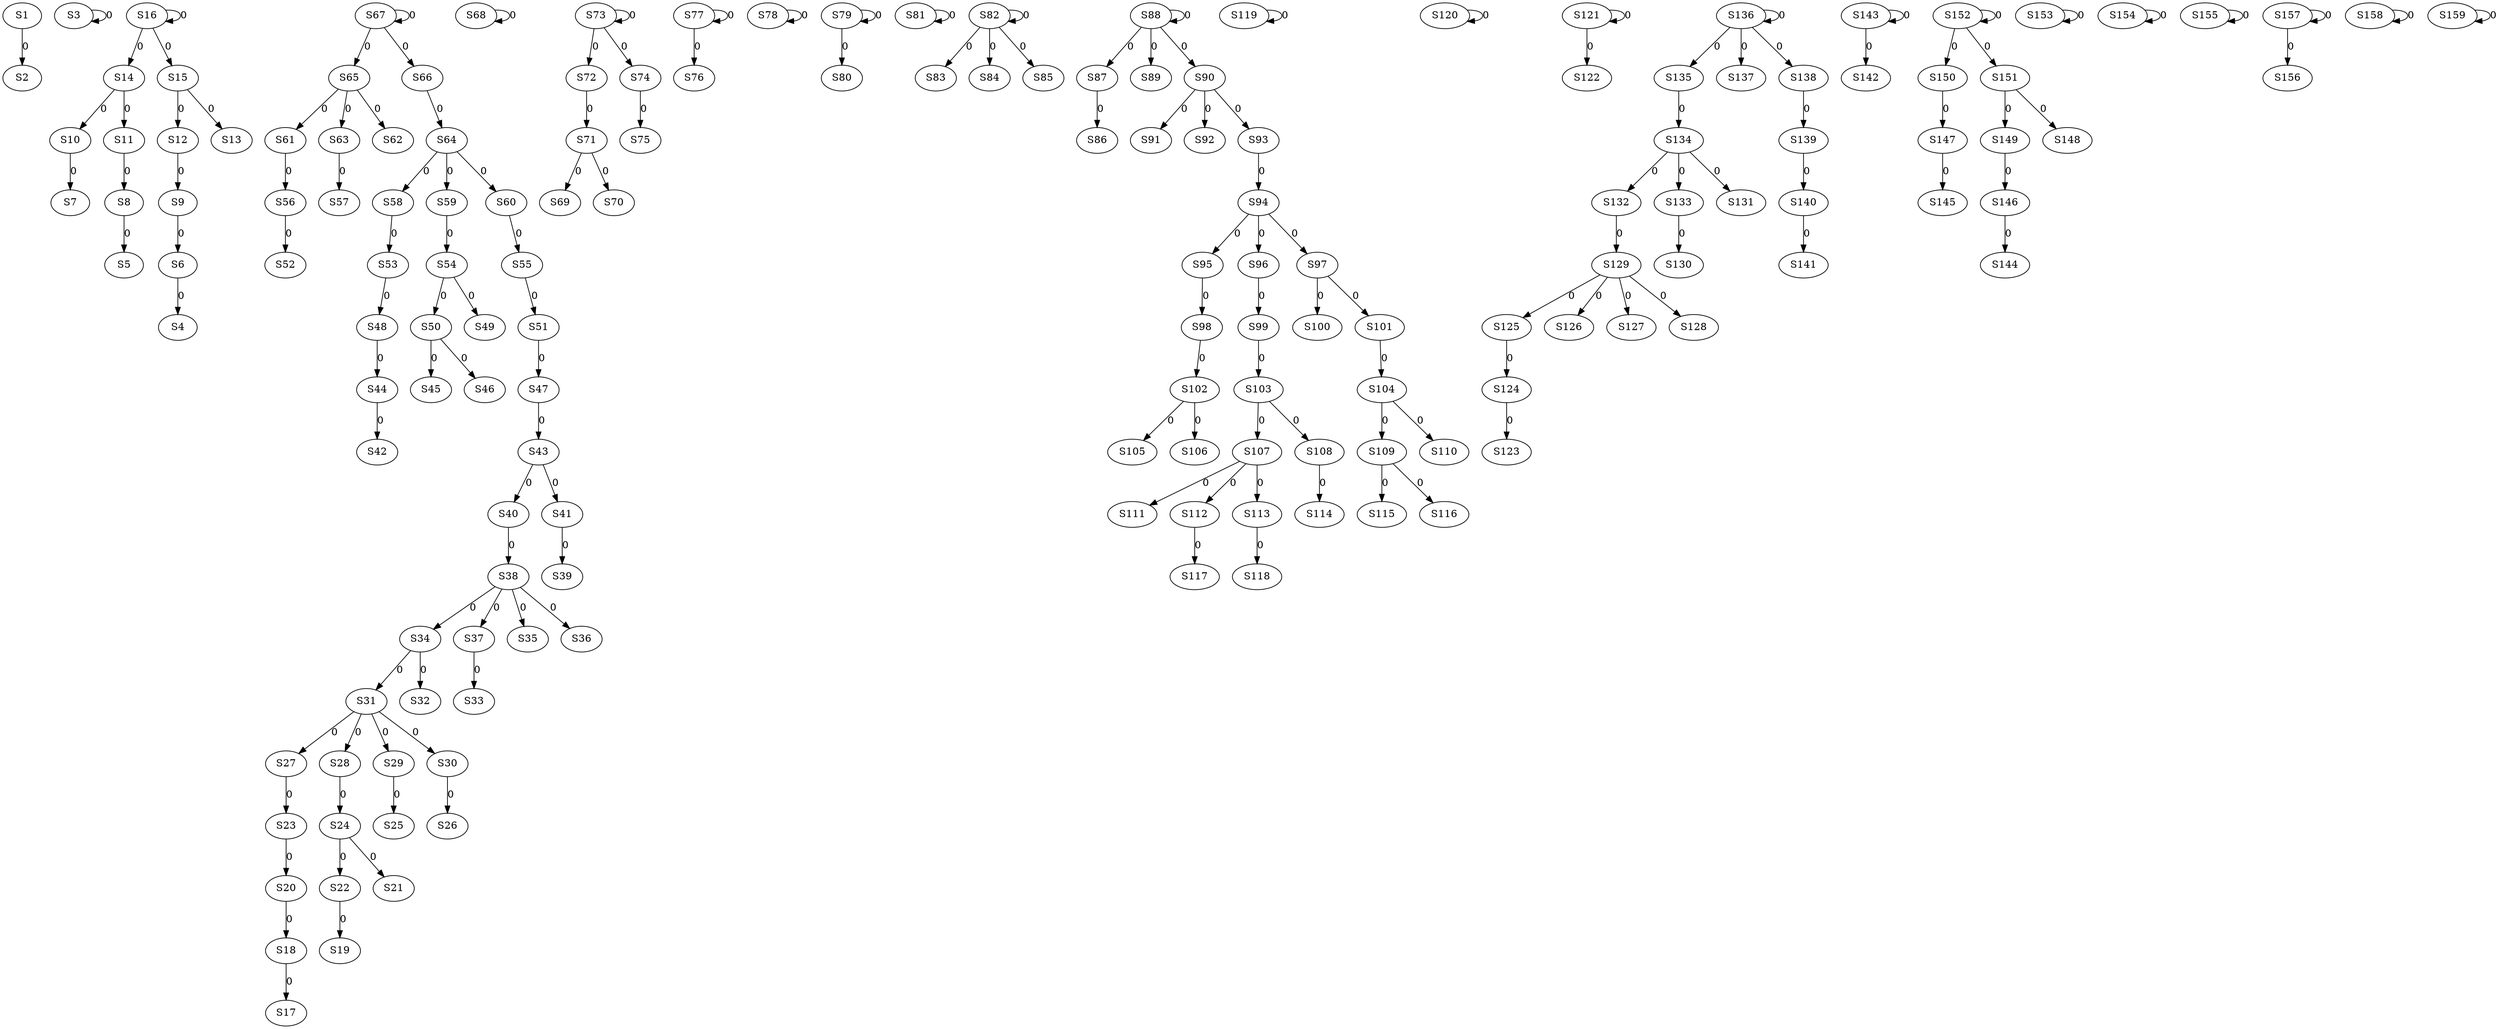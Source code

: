 strict digraph {
	S1 -> S2 [ label = 0 ];
	S3 -> S3 [ label = 0 ];
	S6 -> S4 [ label = 0 ];
	S8 -> S5 [ label = 0 ];
	S9 -> S6 [ label = 0 ];
	S10 -> S7 [ label = 0 ];
	S11 -> S8 [ label = 0 ];
	S12 -> S9 [ label = 0 ];
	S14 -> S10 [ label = 0 ];
	S14 -> S11 [ label = 0 ];
	S15 -> S12 [ label = 0 ];
	S15 -> S13 [ label = 0 ];
	S16 -> S14 [ label = 0 ];
	S16 -> S15 [ label = 0 ];
	S16 -> S16 [ label = 0 ];
	S18 -> S17 [ label = 0 ];
	S20 -> S18 [ label = 0 ];
	S22 -> S19 [ label = 0 ];
	S23 -> S20 [ label = 0 ];
	S24 -> S21 [ label = 0 ];
	S24 -> S22 [ label = 0 ];
	S27 -> S23 [ label = 0 ];
	S28 -> S24 [ label = 0 ];
	S29 -> S25 [ label = 0 ];
	S30 -> S26 [ label = 0 ];
	S31 -> S27 [ label = 0 ];
	S31 -> S28 [ label = 0 ];
	S31 -> S29 [ label = 0 ];
	S31 -> S30 [ label = 0 ];
	S34 -> S31 [ label = 0 ];
	S34 -> S32 [ label = 0 ];
	S37 -> S33 [ label = 0 ];
	S38 -> S34 [ label = 0 ];
	S38 -> S35 [ label = 0 ];
	S38 -> S36 [ label = 0 ];
	S38 -> S37 [ label = 0 ];
	S40 -> S38 [ label = 0 ];
	S41 -> S39 [ label = 0 ];
	S43 -> S40 [ label = 0 ];
	S43 -> S41 [ label = 0 ];
	S44 -> S42 [ label = 0 ];
	S47 -> S43 [ label = 0 ];
	S48 -> S44 [ label = 0 ];
	S50 -> S45 [ label = 0 ];
	S50 -> S46 [ label = 0 ];
	S51 -> S47 [ label = 0 ];
	S53 -> S48 [ label = 0 ];
	S54 -> S49 [ label = 0 ];
	S54 -> S50 [ label = 0 ];
	S55 -> S51 [ label = 0 ];
	S56 -> S52 [ label = 0 ];
	S58 -> S53 [ label = 0 ];
	S59 -> S54 [ label = 0 ];
	S60 -> S55 [ label = 0 ];
	S61 -> S56 [ label = 0 ];
	S63 -> S57 [ label = 0 ];
	S64 -> S58 [ label = 0 ];
	S64 -> S59 [ label = 0 ];
	S64 -> S60 [ label = 0 ];
	S65 -> S61 [ label = 0 ];
	S65 -> S62 [ label = 0 ];
	S65 -> S63 [ label = 0 ];
	S66 -> S64 [ label = 0 ];
	S67 -> S65 [ label = 0 ];
	S67 -> S66 [ label = 0 ];
	S67 -> S67 [ label = 0 ];
	S68 -> S68 [ label = 0 ];
	S71 -> S69 [ label = 0 ];
	S71 -> S70 [ label = 0 ];
	S72 -> S71 [ label = 0 ];
	S73 -> S72 [ label = 0 ];
	S73 -> S73 [ label = 0 ];
	S73 -> S74 [ label = 0 ];
	S74 -> S75 [ label = 0 ];
	S77 -> S76 [ label = 0 ];
	S77 -> S77 [ label = 0 ];
	S78 -> S78 [ label = 0 ];
	S79 -> S79 [ label = 0 ];
	S79 -> S80 [ label = 0 ];
	S81 -> S81 [ label = 0 ];
	S82 -> S82 [ label = 0 ];
	S82 -> S83 [ label = 0 ];
	S82 -> S84 [ label = 0 ];
	S82 -> S85 [ label = 0 ];
	S87 -> S86 [ label = 0 ];
	S88 -> S87 [ label = 0 ];
	S88 -> S88 [ label = 0 ];
	S88 -> S89 [ label = 0 ];
	S88 -> S90 [ label = 0 ];
	S90 -> S91 [ label = 0 ];
	S90 -> S92 [ label = 0 ];
	S90 -> S93 [ label = 0 ];
	S93 -> S94 [ label = 0 ];
	S94 -> S95 [ label = 0 ];
	S94 -> S96 [ label = 0 ];
	S94 -> S97 [ label = 0 ];
	S95 -> S98 [ label = 0 ];
	S96 -> S99 [ label = 0 ];
	S97 -> S100 [ label = 0 ];
	S97 -> S101 [ label = 0 ];
	S98 -> S102 [ label = 0 ];
	S99 -> S103 [ label = 0 ];
	S101 -> S104 [ label = 0 ];
	S102 -> S105 [ label = 0 ];
	S102 -> S106 [ label = 0 ];
	S103 -> S107 [ label = 0 ];
	S103 -> S108 [ label = 0 ];
	S104 -> S109 [ label = 0 ];
	S104 -> S110 [ label = 0 ];
	S107 -> S111 [ label = 0 ];
	S107 -> S112 [ label = 0 ];
	S107 -> S113 [ label = 0 ];
	S108 -> S114 [ label = 0 ];
	S109 -> S115 [ label = 0 ];
	S109 -> S116 [ label = 0 ];
	S112 -> S117 [ label = 0 ];
	S113 -> S118 [ label = 0 ];
	S119 -> S119 [ label = 0 ];
	S120 -> S120 [ label = 0 ];
	S121 -> S121 [ label = 0 ];
	S121 -> S122 [ label = 0 ];
	S124 -> S123 [ label = 0 ];
	S125 -> S124 [ label = 0 ];
	S129 -> S125 [ label = 0 ];
	S129 -> S126 [ label = 0 ];
	S129 -> S127 [ label = 0 ];
	S129 -> S128 [ label = 0 ];
	S132 -> S129 [ label = 0 ];
	S133 -> S130 [ label = 0 ];
	S134 -> S131 [ label = 0 ];
	S134 -> S132 [ label = 0 ];
	S134 -> S133 [ label = 0 ];
	S135 -> S134 [ label = 0 ];
	S136 -> S135 [ label = 0 ];
	S136 -> S136 [ label = 0 ];
	S136 -> S137 [ label = 0 ];
	S136 -> S138 [ label = 0 ];
	S138 -> S139 [ label = 0 ];
	S139 -> S140 [ label = 0 ];
	S140 -> S141 [ label = 0 ];
	S143 -> S142 [ label = 0 ];
	S143 -> S143 [ label = 0 ];
	S146 -> S144 [ label = 0 ];
	S147 -> S145 [ label = 0 ];
	S149 -> S146 [ label = 0 ];
	S150 -> S147 [ label = 0 ];
	S151 -> S148 [ label = 0 ];
	S151 -> S149 [ label = 0 ];
	S152 -> S150 [ label = 0 ];
	S152 -> S151 [ label = 0 ];
	S152 -> S152 [ label = 0 ];
	S153 -> S153 [ label = 0 ];
	S154 -> S154 [ label = 0 ];
	S155 -> S155 [ label = 0 ];
	S157 -> S156 [ label = 0 ];
	S157 -> S157 [ label = 0 ];
	S158 -> S158 [ label = 0 ];
	S159 -> S159 [ label = 0 ];
}